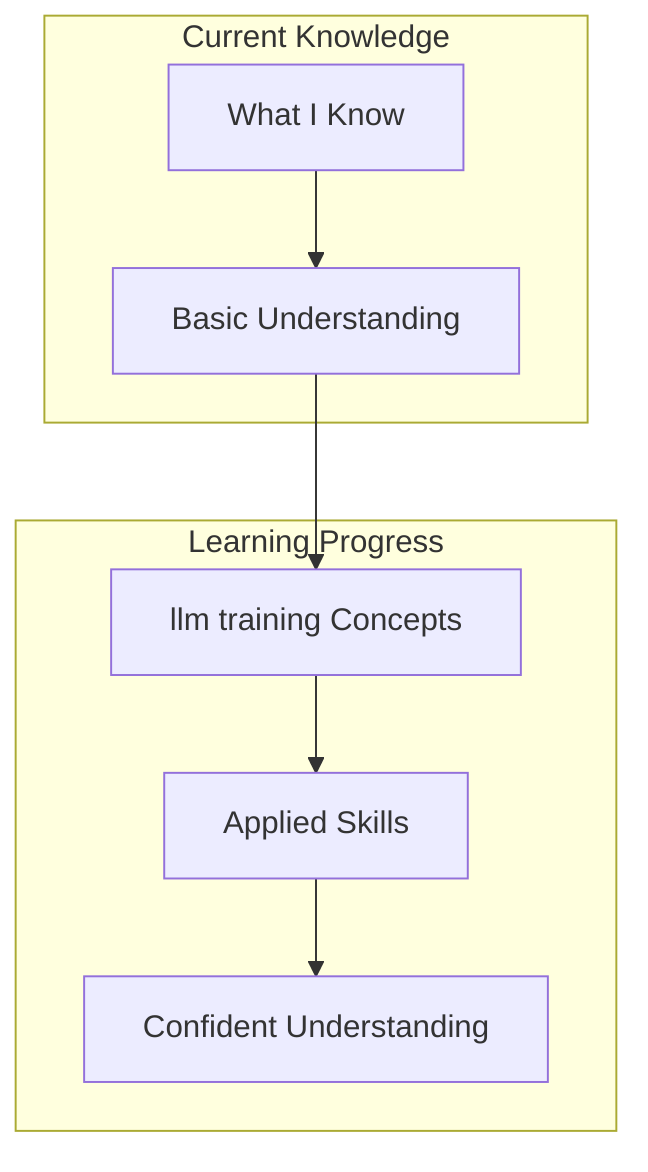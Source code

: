 graph TD
    subgraph "Current Knowledge"
        Known["What I Know"]
        Known --> Basics["Basic Understanding"]
    end
    
    subgraph "Learning Progress"
        Basics --> Learning["llm training Concepts"]
        Learning --> Practicing["Applied Skills"]
        Practicing --> Confident["Confident Understanding"]
    end